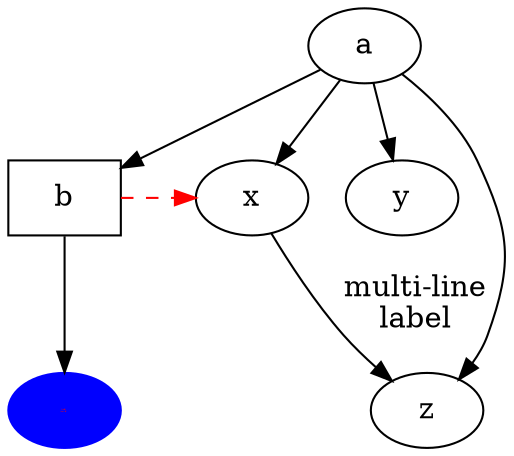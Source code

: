 digraph test170141183460469231731687303715884105728 {
       a -> b -> c;
       a -> {x y};
       b [shape=box];
       c [label="hello\nworld",color=blue,fontsize=0,
            fontname="Palatino-Italic",fontcolor=red,style=filled];
       a -> z ;
       x -> z [label="multi-line\nlabel"];
       edge [style=dashed,color=red];
       b -> x;
       {rank=same; b x}
}

